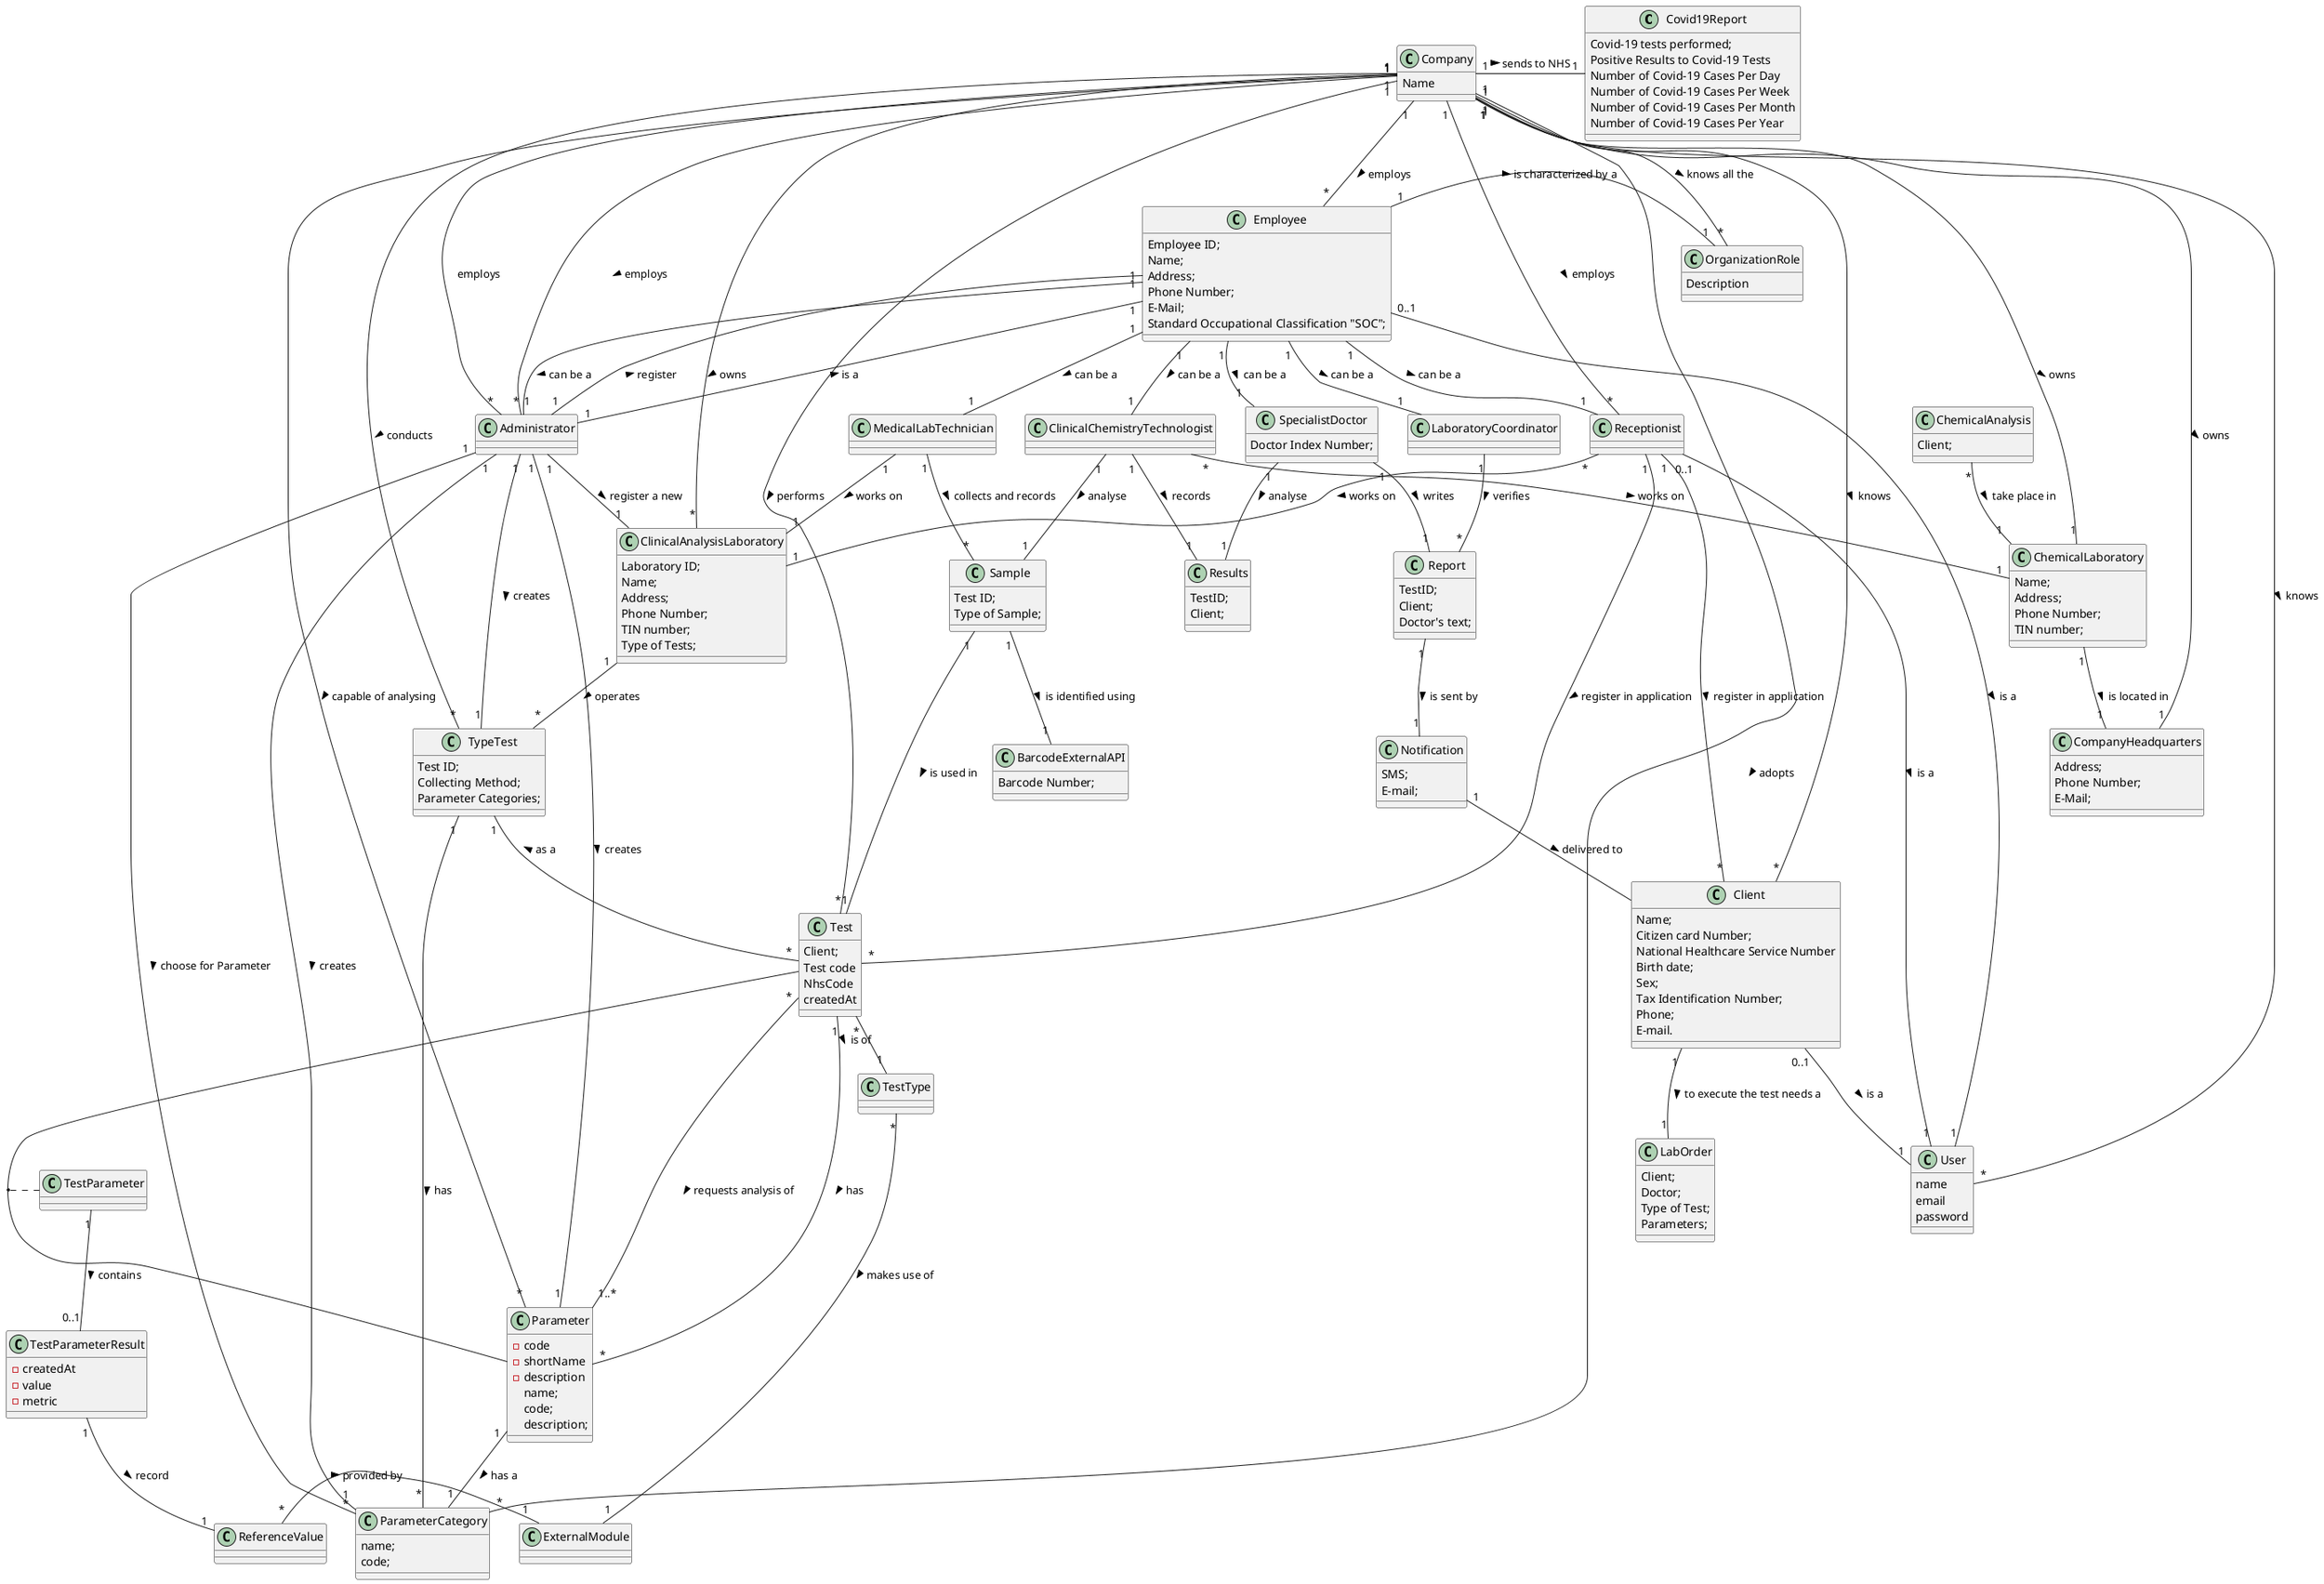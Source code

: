 @startuml


class Covid19Report{
Covid-19 tests performed;
Positive Results to Covid-19 Tests
Number of Covid-19 Cases Per Day
Number of Covid-19 Cases Per Week
Number of Covid-19 Cases Per Month
Number of Covid-19 Cases Per Year
}

class Test{
Client;
Test code
NhsCode
createdAt
}

class Sample{
Test ID;
Type of Sample;
}

class TypeTest{
Test ID;
Collecting Method;
Parameter Categories;
}


class Client{
Name;
Citizen card Number;
National Healthcare Service Number
Birth date;
Sex;
Tax Identification Number;
Phone;
E-mail.
}

class ExternalModule{
}

class ReferenceValue{
}

class TestParameterResult{
-createdAt
-value
-metric
}

class TestParameter{
}

class Parameter{
-code
-shortName
-description
}

class Receptionist{
}

class MedicalLabTechnician{
}

class SpecialistDoctor{

Doctor Index Number;
}

class Administrator{
}

class ClinicalChemistryTechnologist{
}

class LaboratoryCoordinator{
}

class ClinicalAnalysisLaboratory{
Laboratory ID;
Name;
Address;
Phone Number;
TIN number;
Type of Tests;
}

class ChemicalLaboratory{
Name;
Address;
Phone Number;
TIN number;
}

class CompanyHeadquarters{
Address;
Phone Number;
E-Mail;
}

class ChemicalAnalysis{
Client;
}



class Company{
Name
}

class BarcodeExternalAPI{
Barcode Number;
}

class LabOrder{
Client;
Doctor;
Type of Test;
Parameters;
}

class Results{
TestID;
Client;
}

class Notification{
SMS;
E-mail;
}

class Report{
TestID;
Client;
Doctor's text;
}



class Parameter{
name;
code;
description;
}

class ParameterCategory{
name;
code;
}

class Employee{
Employee ID;
Name;
Address;
Phone Number;
E-Mail;
Standard Occupational Classification "SOC";
}

class User{
name
email
password
}

class OrganizationRole{
Description
}

(Test, Parameter) .. TestParameter
Administrator "1" -- "*" ParameterCategory : choose for Parameter >
Administrator "1" -- "1" ClinicalAnalysisLaboratory : register a new >
Administrator "1" -- "1" Employee: register >
Administrator "1" -- "1" Parameter : creates >
Administrator "1" -- "1" ParameterCategory : creates >
Administrator "1" -- "1" TypeTest: creates >
Administrator"1" -- "1" Employee: is a >
ChemicalAnalysis "*" -- "1" ChemicalLaboratory : take place in >
ChemicalLaboratory "1" -- "1" CompanyHeadquarters: is located in >
Client "0..1" -- "1" User: is a >
Client "1" -- "1" LabOrder: to execute the test needs a  >
ClinicalAnalysisLaboratory "1" -- "*" TypeTest : operates >
ClinicalChemistryTechnologist "*" -- "1" ChemicalLaboratory : works on >
ClinicalChemistryTechnologist "1" -- "1" Results : records >
ClinicalChemistryTechnologist "1" -- "1" Sample : analyse >
Company "1" - "*" OrganizationRole: knows all the >
Company "1" - "1" Covid19Report: sends to NHS >
Company "1" -- "*" Administrator : employs
Company "1" -- "*" Administrator: employs >
Company "1" -- "*" Client: knows >
Company "1" -- "*" ClinicalAnalysisLaboratory: owns >
Company "1" -- "*" Employee: employs >
Company "1" -- "*" Parameter: capable of analysing >
Company "1" -- "*" ParameterCategory : adopts >
Company "1" -- "*" Receptionist: employs >
Company "1" -- "*" Test: performs >
Company "1" -- "*" TypeTest: conducts >
Company "1" -- "*" User: knows >
Company "1" -- "1" ChemicalLaboratory: owns >
Company "1" -- "1" CompanyHeadquarters: owns >
Employee "0..1" -- "1" User: is a >
Employee "1" - "1" OrganizationRole: is characterized by a  >
Employee "1" -- "1" Administrator: can be a >
Employee "1" -- "1" ClinicalChemistryTechnologist: can be a >
Employee "1" -- "1" LaboratoryCoordinator: can be a >
Employee "1" -- "1" MedicalLabTechnician: can be a >
Employee "1" -- "1" Receptionist: can be a >
Employee "1" -- "1" SpecialistDoctor: can be a >
LaboratoryCoordinator "1" -- "*" Report: verifies >
MedicalLabTechnician "1" -- "*" Sample: collects and records >
MedicalLabTechnician "1" -- "1" ClinicalAnalysisLaboratory : works on >
Notification "1" -- Client : delivered to >
Parameter "1" -- "1" ParameterCategory : has a >
Receptionist "*" -- "1" ClinicalAnalysisLaboratory: works on >
Receptionist "0..1" -- "1" User: is a >
Receptionist "1" -- "*" Client: register in application >
Receptionist "1" -- "*" Test: register in application >
ReferenceValue "*" - "1" ExternalModule: provided by >
Report "1" -- "1" Notification : is sent by >
Sample "1" -- "1" BarcodeExternalAPI : is identified using >
Sample "1" -- "1" Test : is used in >
SpecialistDoctor "1" -- "1" Report: writes >
SpecialistDoctor "1" -- "1" Results: analyse >
Test "*" - "1" TestType: is of >
Test "*" -- "1..*" Parameter: requests analysis of >
Test "1" -- "*" Parameter : has >
TestParameter "1" -- "0..1" TestParameterResult: contains >
TestParameterResult "1" -- "1" ReferenceValue: record >
TestType "*" - "1" ExternalModule: makes use of >
TypeTest "1" -- "*" ParameterCategory : has >
TypeTest "1" -- "*" Test : as a <
@enduml
